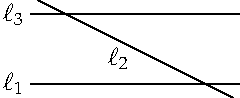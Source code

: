 settings.tex="pdflatex";

texpreamble("\usepackage{amsmath}
\usepackage{amsthm,amssymb}
\usepackage{mathpazo}
\usepackage[svgnames]{xcolor}
");
import graph;

size(120);

draw(Label("$\ell_1$",W),(0,0)--(3,0));
draw(Label("$\ell_3$",W),(0,1)--(3,1));
draw("$\ell_2$",(0.1,1.2)--(2.9,-0.2),dir(180+aTan(1.6/3)));